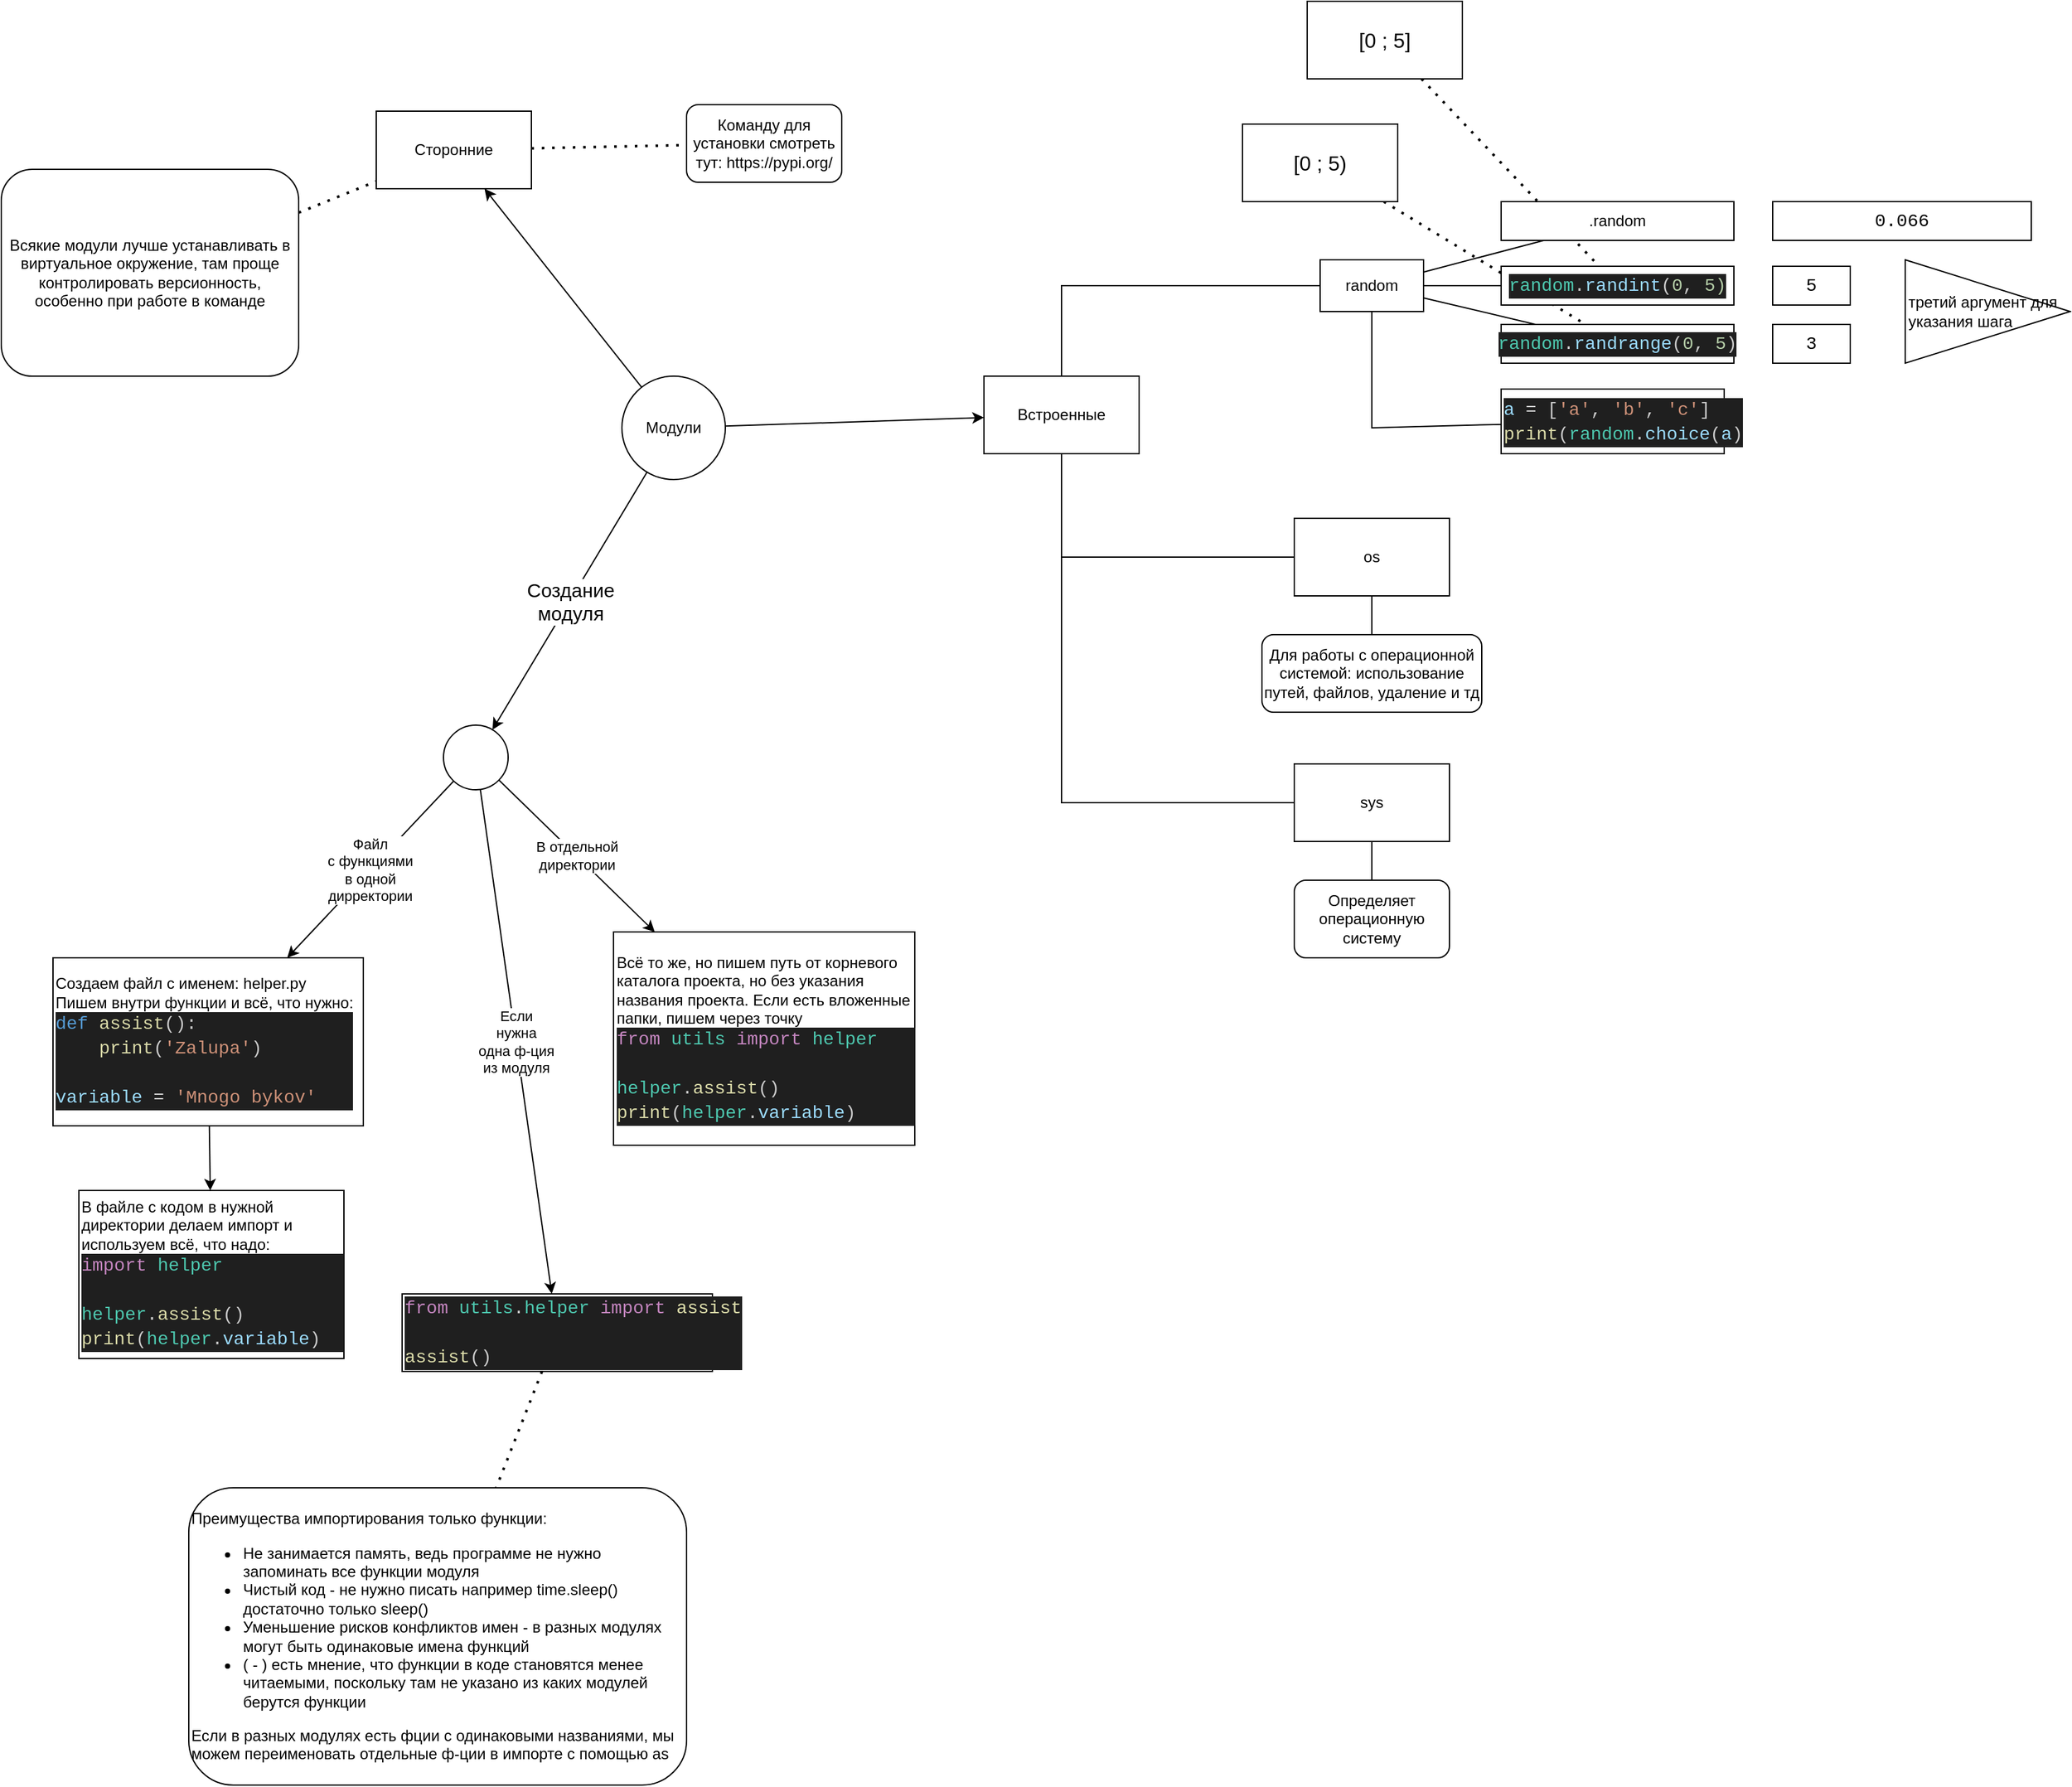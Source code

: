 <mxfile version="26.0.4">
  <diagram name="Страница — 1" id="pVD0GteFb3Y1jPcfT5vK">
    <mxGraphModel dx="1619" dy="1105" grid="1" gridSize="10" guides="1" tooltips="1" connect="1" arrows="1" fold="1" page="1" pageScale="1" pageWidth="827" pageHeight="1169" math="0" shadow="0">
      <root>
        <mxCell id="0" />
        <mxCell id="1" parent="0" />
        <mxCell id="RFbKVdMYS6WmCdqGn8fj-1" value="" style="endArrow=none;dashed=1;html=1;dashPattern=1 3;strokeWidth=2;rounded=0;" parent="1" source="RFbKVdMYS6WmCdqGn8fj-10" target="RFbKVdMYS6WmCdqGn8fj-9" edge="1">
          <mxGeometry width="50" height="50" relative="1" as="geometry">
            <mxPoint x="450" y="530" as="sourcePoint" />
            <mxPoint x="500" y="480" as="targetPoint" />
          </mxGeometry>
        </mxCell>
        <mxCell id="RFbKVdMYS6WmCdqGn8fj-2" value="" style="endArrow=none;dashed=1;html=1;dashPattern=1 3;strokeWidth=2;rounded=0;" parent="1" source="RFbKVdMYS6WmCdqGn8fj-11" target="RFbKVdMYS6WmCdqGn8fj-5" edge="1">
          <mxGeometry width="50" height="50" relative="1" as="geometry">
            <mxPoint x="328.333" y="80" as="sourcePoint" />
            <mxPoint x="500" y="480" as="targetPoint" />
          </mxGeometry>
        </mxCell>
        <mxCell id="RFbKVdMYS6WmCdqGn8fj-3" value="Модули" style="ellipse;whiteSpace=wrap;html=1;aspect=fixed;" parent="1" vertex="1">
          <mxGeometry x="-300" y="300" width="80" height="80" as="geometry" />
        </mxCell>
        <mxCell id="RFbKVdMYS6WmCdqGn8fj-4" value="random" style="rounded=0;whiteSpace=wrap;html=1;" parent="1" vertex="1">
          <mxGeometry x="240" y="210" width="80" height="40" as="geometry" />
        </mxCell>
        <mxCell id="RFbKVdMYS6WmCdqGn8fj-5" value="&lt;div style=&quot;color: rgb(204, 204, 204); background-color: rgb(31, 31, 31); font-family: Consolas, &amp;quot;Courier New&amp;quot;, monospace; font-size: 14px; line-height: 19px; white-space: pre;&quot;&gt;&lt;span style=&quot;color: rgb(78, 201, 176);&quot;&gt;random&lt;/span&gt;.&lt;span style=&quot;color: rgb(156, 220, 254);&quot;&gt;randint&lt;/span&gt;(&lt;span style=&quot;color: rgb(181, 206, 168);&quot;&gt;0&lt;/span&gt;, &lt;span style=&quot;color: rgb(181, 206, 168);&quot;&gt;5)&lt;/span&gt;&lt;/div&gt;" style="rounded=0;whiteSpace=wrap;html=1;" parent="1" vertex="1">
          <mxGeometry x="380" y="215" width="180" height="30" as="geometry" />
        </mxCell>
        <mxCell id="RFbKVdMYS6WmCdqGn8fj-6" value=".random" style="rounded=0;whiteSpace=wrap;html=1;" parent="1" vertex="1">
          <mxGeometry x="380" y="165" width="180" height="30" as="geometry" />
        </mxCell>
        <mxCell id="RFbKVdMYS6WmCdqGn8fj-7" value="&lt;span style=&quot;font-family: Consolas, &amp;quot;Courier New&amp;quot;, monospace; font-size: 14px; text-align: start; white-space: pre;&quot;&gt;0.066&lt;/span&gt;" style="rounded=0;whiteSpace=wrap;html=1;fontColor=default;" parent="1" vertex="1">
          <mxGeometry x="590" y="165" width="200" height="30" as="geometry" />
        </mxCell>
        <mxCell id="RFbKVdMYS6WmCdqGn8fj-8" value="&lt;span style=&quot;font-family: Consolas, &amp;quot;Courier New&amp;quot;, monospace; font-size: 14px; text-align: start; white-space: pre;&quot;&gt;5&lt;/span&gt;" style="rounded=0;whiteSpace=wrap;html=1;fontColor=default;" parent="1" vertex="1">
          <mxGeometry x="590" y="215" width="60" height="30" as="geometry" />
        </mxCell>
        <mxCell id="RFbKVdMYS6WmCdqGn8fj-9" value="&lt;div style=&quot;color: rgb(204, 204, 204); background-color: rgb(31, 31, 31); font-family: Consolas, &amp;quot;Courier New&amp;quot;, monospace; font-size: 14px; line-height: 19px; white-space: pre;&quot;&gt;&lt;div style=&quot;color: rgb(204, 204, 204); background-color: rgb(31, 31, 31); line-height: 19px;&quot;&gt;&lt;span style=&quot;color: #4ec9b0;&quot;&gt;random&lt;/span&gt;.&lt;span style=&quot;color: #9cdcfe;&quot;&gt;randrange&lt;/span&gt;(&lt;span style=&quot;color: #b5cea8;&quot;&gt;0&lt;/span&gt;, &lt;span style=&quot;color: #b5cea8;&quot;&gt;5&lt;/span&gt;)&lt;/div&gt;&lt;/div&gt;" style="rounded=0;whiteSpace=wrap;html=1;" parent="1" vertex="1">
          <mxGeometry x="380" y="260" width="180" height="30" as="geometry" />
        </mxCell>
        <mxCell id="RFbKVdMYS6WmCdqGn8fj-10" value="[0 ; 5)" style="rounded=0;whiteSpace=wrap;html=1;fontSize=16;" parent="1" vertex="1">
          <mxGeometry x="180" y="105" width="120" height="60" as="geometry" />
        </mxCell>
        <mxCell id="RFbKVdMYS6WmCdqGn8fj-11" value="[0 ; 5]" style="rounded=0;whiteSpace=wrap;html=1;fontSize=16;" parent="1" vertex="1">
          <mxGeometry x="230" y="10" width="120" height="60" as="geometry" />
        </mxCell>
        <mxCell id="RFbKVdMYS6WmCdqGn8fj-12" value="&lt;span style=&quot;font-family: Consolas, &amp;quot;Courier New&amp;quot;, monospace; font-size: 14px; text-align: start; white-space: pre;&quot;&gt;3&lt;/span&gt;" style="rounded=0;whiteSpace=wrap;html=1;fontColor=default;" parent="1" vertex="1">
          <mxGeometry x="590" y="260" width="60" height="30" as="geometry" />
        </mxCell>
        <mxCell id="RFbKVdMYS6WmCdqGn8fj-13" value="третий аргумент для указания шага" style="triangle;whiteSpace=wrap;html=1;align=left;" parent="1" vertex="1">
          <mxGeometry x="692.5" y="210" width="127.5" height="80" as="geometry" />
        </mxCell>
        <mxCell id="RFbKVdMYS6WmCdqGn8fj-14" value="" style="endArrow=none;html=1;rounded=0;" parent="1" source="RFbKVdMYS6WmCdqGn8fj-4" target="RFbKVdMYS6WmCdqGn8fj-6" edge="1">
          <mxGeometry width="50" height="50" relative="1" as="geometry">
            <mxPoint x="450" y="530" as="sourcePoint" />
            <mxPoint x="500" y="480" as="targetPoint" />
          </mxGeometry>
        </mxCell>
        <mxCell id="RFbKVdMYS6WmCdqGn8fj-15" value="" style="endArrow=none;html=1;rounded=0;" parent="1" source="RFbKVdMYS6WmCdqGn8fj-4" target="RFbKVdMYS6WmCdqGn8fj-5" edge="1">
          <mxGeometry width="50" height="50" relative="1" as="geometry">
            <mxPoint x="330" y="229" as="sourcePoint" />
            <mxPoint x="423" y="205" as="targetPoint" />
          </mxGeometry>
        </mxCell>
        <mxCell id="RFbKVdMYS6WmCdqGn8fj-16" value="" style="endArrow=none;html=1;rounded=0;" parent="1" source="RFbKVdMYS6WmCdqGn8fj-4" target="RFbKVdMYS6WmCdqGn8fj-9" edge="1">
          <mxGeometry width="50" height="50" relative="1" as="geometry">
            <mxPoint x="330" y="240" as="sourcePoint" />
            <mxPoint x="390" y="240" as="targetPoint" />
          </mxGeometry>
        </mxCell>
        <mxCell id="RFbKVdMYS6WmCdqGn8fj-17" value="&lt;div style=&quot;color: rgb(204, 204, 204); background-color: rgb(31, 31, 31); font-family: Consolas, &amp;quot;Courier New&amp;quot;, monospace; font-size: 14px; line-height: 19px; white-space: pre;&quot;&gt;&lt;div&gt;&lt;span style=&quot;color: rgb(156, 220, 254);&quot;&gt;a&lt;/span&gt; &lt;span style=&quot;color: rgb(212, 212, 212);&quot;&gt;=&lt;/span&gt; [&lt;span style=&quot;color: rgb(206, 145, 120);&quot;&gt;&#39;a&#39;&lt;/span&gt;, &lt;span style=&quot;color: rgb(206, 145, 120);&quot;&gt;&#39;b&#39;&lt;/span&gt;, &lt;span style=&quot;color: rgb(206, 145, 120);&quot;&gt;&#39;c&#39;&lt;/span&gt;]&lt;/div&gt;&lt;div&gt;&lt;span style=&quot;color: rgb(220, 220, 170);&quot;&gt;print&lt;/span&gt;(&lt;span style=&quot;color: rgb(78, 201, 176);&quot;&gt;random&lt;/span&gt;.&lt;span style=&quot;color: rgb(156, 220, 254);&quot;&gt;choice&lt;/span&gt;(&lt;span style=&quot;color: rgb(156, 220, 254);&quot;&gt;a&lt;/span&gt;)&lt;/div&gt;&lt;/div&gt;" style="rounded=0;whiteSpace=wrap;html=1;align=left;" parent="1" vertex="1">
          <mxGeometry x="380" y="310" width="172.5" height="50" as="geometry" />
        </mxCell>
        <mxCell id="RFbKVdMYS6WmCdqGn8fj-18" value="" style="endArrow=none;html=1;rounded=0;" parent="1" source="RFbKVdMYS6WmCdqGn8fj-4" target="RFbKVdMYS6WmCdqGn8fj-17" edge="1">
          <mxGeometry width="50" height="50" relative="1" as="geometry">
            <mxPoint x="450" y="530" as="sourcePoint" />
            <mxPoint x="500" y="480" as="targetPoint" />
            <Array as="points">
              <mxPoint x="280" y="340" />
            </Array>
          </mxGeometry>
        </mxCell>
        <mxCell id="RFbKVdMYS6WmCdqGn8fj-19" value="" style="endArrow=none;html=1;rounded=0;" parent="1" source="RFbKVdMYS6WmCdqGn8fj-28" target="RFbKVdMYS6WmCdqGn8fj-4" edge="1">
          <mxGeometry width="50" height="50" relative="1" as="geometry">
            <mxPoint x="330" y="630" as="sourcePoint" />
            <mxPoint x="380" y="580" as="targetPoint" />
            <Array as="points">
              <mxPoint x="40" y="230" />
            </Array>
          </mxGeometry>
        </mxCell>
        <mxCell id="RFbKVdMYS6WmCdqGn8fj-20" value="os" style="rounded=0;whiteSpace=wrap;html=1;" parent="1" vertex="1">
          <mxGeometry x="220" y="410" width="120" height="60" as="geometry" />
        </mxCell>
        <mxCell id="RFbKVdMYS6WmCdqGn8fj-21" value="Для работы с операционной системой: использование путей, файлов, удаление и тд" style="rounded=1;whiteSpace=wrap;html=1;" parent="1" vertex="1">
          <mxGeometry x="195" y="500" width="170" height="60" as="geometry" />
        </mxCell>
        <mxCell id="RFbKVdMYS6WmCdqGn8fj-22" value="" style="endArrow=none;html=1;rounded=0;" parent="1" source="RFbKVdMYS6WmCdqGn8fj-28" target="RFbKVdMYS6WmCdqGn8fj-20" edge="1">
          <mxGeometry width="50" height="50" relative="1" as="geometry">
            <mxPoint x="70" y="570" as="sourcePoint" />
            <mxPoint x="120" y="520" as="targetPoint" />
            <Array as="points">
              <mxPoint x="40" y="440" />
            </Array>
          </mxGeometry>
        </mxCell>
        <mxCell id="RFbKVdMYS6WmCdqGn8fj-23" value="sys" style="rounded=0;whiteSpace=wrap;html=1;" parent="1" vertex="1">
          <mxGeometry x="220" y="600" width="120" height="60" as="geometry" />
        </mxCell>
        <mxCell id="RFbKVdMYS6WmCdqGn8fj-24" value="Определяет операционную систему" style="rounded=1;whiteSpace=wrap;html=1;" parent="1" vertex="1">
          <mxGeometry x="220" y="690" width="120" height="60" as="geometry" />
        </mxCell>
        <mxCell id="RFbKVdMYS6WmCdqGn8fj-25" value="" style="endArrow=none;html=1;rounded=0;" parent="1" source="RFbKVdMYS6WmCdqGn8fj-23" target="RFbKVdMYS6WmCdqGn8fj-28" edge="1">
          <mxGeometry width="50" height="50" relative="1" as="geometry">
            <mxPoint x="70" y="570" as="sourcePoint" />
            <mxPoint x="120" y="520" as="targetPoint" />
            <Array as="points">
              <mxPoint x="40" y="630" />
            </Array>
          </mxGeometry>
        </mxCell>
        <mxCell id="RFbKVdMYS6WmCdqGn8fj-26" value="" style="endArrow=none;html=1;rounded=0;" parent="1" source="RFbKVdMYS6WmCdqGn8fj-21" target="RFbKVdMYS6WmCdqGn8fj-20" edge="1">
          <mxGeometry width="50" height="50" relative="1" as="geometry">
            <mxPoint x="70" y="570" as="sourcePoint" />
            <mxPoint x="120" y="520" as="targetPoint" />
          </mxGeometry>
        </mxCell>
        <mxCell id="RFbKVdMYS6WmCdqGn8fj-27" value="" style="endArrow=none;html=1;rounded=0;" parent="1" source="RFbKVdMYS6WmCdqGn8fj-24" target="RFbKVdMYS6WmCdqGn8fj-23" edge="1">
          <mxGeometry width="50" height="50" relative="1" as="geometry">
            <mxPoint x="290" y="510" as="sourcePoint" />
            <mxPoint x="290" y="480" as="targetPoint" />
          </mxGeometry>
        </mxCell>
        <mxCell id="RFbKVdMYS6WmCdqGn8fj-28" value="Встроенные" style="rounded=0;whiteSpace=wrap;html=1;" parent="1" vertex="1">
          <mxGeometry x="-20" y="300" width="120" height="60" as="geometry" />
        </mxCell>
        <mxCell id="RFbKVdMYS6WmCdqGn8fj-29" value="" style="endArrow=classic;html=1;rounded=0;" parent="1" source="RFbKVdMYS6WmCdqGn8fj-3" target="RFbKVdMYS6WmCdqGn8fj-28" edge="1">
          <mxGeometry width="50" height="50" relative="1" as="geometry">
            <mxPoint x="-190" y="490" as="sourcePoint" />
            <mxPoint x="-140" y="440" as="targetPoint" />
          </mxGeometry>
        </mxCell>
        <mxCell id="RFbKVdMYS6WmCdqGn8fj-30" value="Сторонние" style="rounded=0;whiteSpace=wrap;html=1;" parent="1" vertex="1">
          <mxGeometry x="-490" y="95" width="120" height="60" as="geometry" />
        </mxCell>
        <mxCell id="RFbKVdMYS6WmCdqGn8fj-31" value="" style="endArrow=classic;html=1;rounded=0;" parent="1" source="RFbKVdMYS6WmCdqGn8fj-3" target="RFbKVdMYS6WmCdqGn8fj-30" edge="1">
          <mxGeometry width="50" height="50" relative="1" as="geometry">
            <mxPoint x="-190" y="490" as="sourcePoint" />
            <mxPoint x="-140" y="440" as="targetPoint" />
          </mxGeometry>
        </mxCell>
        <mxCell id="sEicUjzaIH7FXDkEYWHz-1" value="Команду для установки смотреть тут:&amp;nbsp;https://pypi.org/" style="rounded=1;whiteSpace=wrap;html=1;" vertex="1" parent="1">
          <mxGeometry x="-250" y="90" width="120" height="60" as="geometry" />
        </mxCell>
        <mxCell id="sEicUjzaIH7FXDkEYWHz-2" value="" style="endArrow=none;dashed=1;html=1;dashPattern=1 3;strokeWidth=2;rounded=0;" edge="1" parent="1" source="RFbKVdMYS6WmCdqGn8fj-30" target="sEicUjzaIH7FXDkEYWHz-1">
          <mxGeometry width="50" height="50" relative="1" as="geometry">
            <mxPoint x="-500" y="45" as="sourcePoint" />
            <mxPoint x="-450" y="-5" as="targetPoint" />
          </mxGeometry>
        </mxCell>
        <mxCell id="sEicUjzaIH7FXDkEYWHz-3" value="Всякие модули лучше устанавливать в виртуальное окружение, там проще контролировать версионность, особенно при работе в команде" style="rounded=1;whiteSpace=wrap;html=1;" vertex="1" parent="1">
          <mxGeometry x="-780" y="140" width="230" height="160" as="geometry" />
        </mxCell>
        <mxCell id="sEicUjzaIH7FXDkEYWHz-4" value="" style="endArrow=none;dashed=1;html=1;dashPattern=1 3;strokeWidth=2;rounded=0;" edge="1" parent="1" source="sEicUjzaIH7FXDkEYWHz-3" target="RFbKVdMYS6WmCdqGn8fj-30">
          <mxGeometry width="50" height="50" relative="1" as="geometry">
            <mxPoint x="-510" y="430" as="sourcePoint" />
            <mxPoint x="-460" y="380" as="targetPoint" />
          </mxGeometry>
        </mxCell>
        <mxCell id="sEicUjzaIH7FXDkEYWHz-5" value="Создание&lt;div&gt;модуля&lt;/div&gt;" style="endArrow=classic;html=1;rounded=0;fontSize=15;" edge="1" parent="1" source="RFbKVdMYS6WmCdqGn8fj-3" target="sEicUjzaIH7FXDkEYWHz-6">
          <mxGeometry width="50" height="50" relative="1" as="geometry">
            <mxPoint x="-510" y="430" as="sourcePoint" />
            <mxPoint x="-480" y="540" as="targetPoint" />
          </mxGeometry>
        </mxCell>
        <mxCell id="sEicUjzaIH7FXDkEYWHz-6" value="" style="ellipse;whiteSpace=wrap;html=1;aspect=fixed;" vertex="1" parent="1">
          <mxGeometry x="-438" y="570" width="50" height="50" as="geometry" />
        </mxCell>
        <mxCell id="sEicUjzaIH7FXDkEYWHz-7" value="Файл&lt;div&gt;с функциями&lt;/div&gt;&lt;div&gt;в одной&lt;/div&gt;&lt;div&gt;дирректории&lt;/div&gt;" style="endArrow=classic;html=1;rounded=0;" edge="1" parent="1" source="sEicUjzaIH7FXDkEYWHz-6" target="sEicUjzaIH7FXDkEYWHz-8">
          <mxGeometry width="50" height="50" relative="1" as="geometry">
            <mxPoint x="-550" y="670" as="sourcePoint" />
            <mxPoint x="-660" y="780" as="targetPoint" />
          </mxGeometry>
        </mxCell>
        <mxCell id="sEicUjzaIH7FXDkEYWHz-8" value="Создаем файл с именем: helper.py&lt;div&gt;Пишем внутри функции и всё, что нужно:&lt;/div&gt;&lt;div&gt;&lt;div style=&quot;color: rgb(204, 204, 204); background-color: rgb(31, 31, 31); font-family: Consolas, &amp;quot;Courier New&amp;quot;, monospace; font-size: 14px; line-height: 19px; white-space: pre;&quot;&gt;&lt;div&gt;&lt;span style=&quot;color: #569cd6;&quot;&gt;def&lt;/span&gt; &lt;span style=&quot;color: #dcdcaa;&quot;&gt;assist&lt;/span&gt;():&lt;/div&gt;&lt;div&gt;&amp;nbsp; &amp;nbsp; &lt;span style=&quot;color: #dcdcaa;&quot;&gt;print&lt;/span&gt;(&lt;span style=&quot;color: #ce9178;&quot;&gt;&#39;Zalupa&#39;&lt;/span&gt;)&lt;/div&gt;&lt;br&gt;&lt;div&gt;&lt;span style=&quot;color: #9cdcfe;&quot;&gt;variable&lt;/span&gt; &lt;span style=&quot;color: #d4d4d4;&quot;&gt;=&lt;/span&gt; &lt;span style=&quot;color: #ce9178;&quot;&gt;&#39;Mnogo bykov&#39;&lt;/span&gt;&lt;/div&gt;&lt;/div&gt;&lt;/div&gt;" style="rounded=0;whiteSpace=wrap;html=1;align=left;" vertex="1" parent="1">
          <mxGeometry x="-740" y="750" width="240" height="130" as="geometry" />
        </mxCell>
        <mxCell id="sEicUjzaIH7FXDkEYWHz-9" value="" style="endArrow=classic;html=1;rounded=0;" edge="1" parent="1" source="sEicUjzaIH7FXDkEYWHz-8" target="sEicUjzaIH7FXDkEYWHz-10">
          <mxGeometry width="50" height="50" relative="1" as="geometry">
            <mxPoint x="-550" y="670" as="sourcePoint" />
            <mxPoint x="-620" y="960" as="targetPoint" />
          </mxGeometry>
        </mxCell>
        <mxCell id="sEicUjzaIH7FXDkEYWHz-10" value="В файле с кодом в нужной директории делаем импорт и используем всё, что надо:&lt;div&gt;&lt;div style=&quot;color: rgb(204, 204, 204); background-color: rgb(31, 31, 31); font-family: Consolas, &amp;quot;Courier New&amp;quot;, monospace; font-size: 14px; line-height: 19px; white-space: pre;&quot;&gt;&lt;div style=&quot;color: rgb(204, 204, 204); background-color: rgb(31, 31, 31); line-height: 19px;&quot;&gt;&lt;div&gt;&lt;span style=&quot;color: #c586c0;&quot;&gt;import&lt;/span&gt; &lt;span style=&quot;color: #4ec9b0;&quot;&gt;helper&lt;/span&gt;&lt;/div&gt;&lt;br&gt;&lt;div&gt;&lt;span style=&quot;color: #4ec9b0;&quot;&gt;helper&lt;/span&gt;.&lt;span style=&quot;color: #dcdcaa;&quot;&gt;assist&lt;/span&gt;()&lt;/div&gt;&lt;div&gt;&lt;span style=&quot;color: #dcdcaa;&quot;&gt;print&lt;/span&gt;(&lt;span style=&quot;color: #4ec9b0;&quot;&gt;helper&lt;/span&gt;.&lt;span style=&quot;color: #9cdcfe;&quot;&gt;variable&lt;/span&gt;)&lt;/div&gt;&lt;/div&gt;&lt;/div&gt;&lt;/div&gt;" style="rounded=0;whiteSpace=wrap;html=1;align=left;" vertex="1" parent="1">
          <mxGeometry x="-720" y="930" width="205" height="130" as="geometry" />
        </mxCell>
        <mxCell id="sEicUjzaIH7FXDkEYWHz-11" value="В отдельной&lt;div&gt;директории&lt;/div&gt;" style="endArrow=classic;html=1;rounded=0;" edge="1" parent="1" source="sEicUjzaIH7FXDkEYWHz-6" target="sEicUjzaIH7FXDkEYWHz-12">
          <mxGeometry width="50" height="50" relative="1" as="geometry">
            <mxPoint x="-550" y="670" as="sourcePoint" />
            <mxPoint x="-300" y="760" as="targetPoint" />
          </mxGeometry>
        </mxCell>
        <mxCell id="sEicUjzaIH7FXDkEYWHz-12" value="Всё то же, но пишем путь от корневого каталога проекта, но без указания названия проекта. Если есть вложенные папки, пишем через точку&lt;br&gt;&lt;div&gt;&lt;div style=&quot;color: rgb(204, 204, 204); background-color: rgb(31, 31, 31); font-family: Consolas, &amp;quot;Courier New&amp;quot;, monospace; font-size: 14px; line-height: 19px; white-space: pre;&quot;&gt;&lt;div&gt;&lt;span style=&quot;color: #c586c0;&quot;&gt;from&lt;/span&gt; &lt;span style=&quot;color: #4ec9b0;&quot;&gt;utils&lt;/span&gt; &lt;span style=&quot;color: #c586c0;&quot;&gt;import&lt;/span&gt; &lt;span style=&quot;color: #4ec9b0;&quot;&gt;helper&lt;/span&gt;&lt;/div&gt;&lt;br&gt;&lt;div&gt;&lt;span style=&quot;color: #4ec9b0;&quot;&gt;helper&lt;/span&gt;.&lt;span style=&quot;color: #dcdcaa;&quot;&gt;assist&lt;/span&gt;()&lt;/div&gt;&lt;div&gt;&lt;span style=&quot;color: #dcdcaa;&quot;&gt;print&lt;/span&gt;(&lt;span style=&quot;color: #4ec9b0;&quot;&gt;helper&lt;/span&gt;.&lt;span style=&quot;color: #9cdcfe;&quot;&gt;variable&lt;/span&gt;)&lt;/div&gt;&lt;/div&gt;&lt;/div&gt;" style="rounded=0;whiteSpace=wrap;html=1;align=left;" vertex="1" parent="1">
          <mxGeometry x="-306.5" y="730" width="233" height="165" as="geometry" />
        </mxCell>
        <mxCell id="sEicUjzaIH7FXDkEYWHz-13" value="Если&lt;div&gt;нужна&lt;/div&gt;&lt;div&gt;одна ф-ция&lt;/div&gt;&lt;div&gt;из модуля&lt;/div&gt;" style="endArrow=classic;html=1;rounded=0;" edge="1" parent="1" source="sEicUjzaIH7FXDkEYWHz-6" target="sEicUjzaIH7FXDkEYWHz-14">
          <mxGeometry width="50" height="50" relative="1" as="geometry">
            <mxPoint x="-550" y="670" as="sourcePoint" />
            <mxPoint x="-390" y="970" as="targetPoint" />
          </mxGeometry>
        </mxCell>
        <mxCell id="sEicUjzaIH7FXDkEYWHz-14" value="&lt;div style=&quot;color: rgb(204, 204, 204); background-color: rgb(31, 31, 31); font-family: Consolas, &amp;quot;Courier New&amp;quot;, monospace; font-size: 14px; line-height: 19px; white-space: pre;&quot;&gt;&lt;div&gt;&lt;span style=&quot;color: #c586c0;&quot;&gt;from&lt;/span&gt; &lt;span style=&quot;color: #4ec9b0;&quot;&gt;utils&lt;/span&gt;.&lt;span style=&quot;color: #4ec9b0;&quot;&gt;helper&lt;/span&gt; &lt;span style=&quot;color: #c586c0;&quot;&gt;import&lt;/span&gt; &lt;span style=&quot;color: #dcdcaa;&quot;&gt;assist&lt;/span&gt;&lt;/div&gt;&lt;br&gt;&lt;div&gt;&lt;span style=&quot;color: #dcdcaa;&quot;&gt;assist&lt;/span&gt;()&lt;/div&gt;&lt;/div&gt;" style="rounded=0;whiteSpace=wrap;html=1;align=left;" vertex="1" parent="1">
          <mxGeometry x="-470" y="1010" width="240" height="60" as="geometry" />
        </mxCell>
        <mxCell id="sEicUjzaIH7FXDkEYWHz-15" value="Преимущества импортирования только функции:&lt;div&gt;&lt;ul&gt;&lt;li&gt;Не занимается память, ведь программе не нужно запоминать все функции модуля&lt;/li&gt;&lt;li&gt;Чистый код - не нужно писать например time.sleep()&lt;br&gt;достаточно только sleep()&lt;/li&gt;&lt;li&gt;Уменьшение рисков конфликтов имен - в разных модулях могут быть одинаковые имена функций&lt;/li&gt;&lt;li&gt;( - ) есть мнение, что функции в коде становятся менее читаемыми, поскольку там не указано из каких модулей берутся функции&lt;/li&gt;&lt;/ul&gt;&lt;div&gt;Если в разных модулях есть фции с одинаковыми названиями, мы можем переименовать отдельные ф-ции в импорте с помощью as&lt;/div&gt;&lt;/div&gt;" style="rounded=1;whiteSpace=wrap;html=1;align=left;" vertex="1" parent="1">
          <mxGeometry x="-635" y="1160" width="385" height="230" as="geometry" />
        </mxCell>
        <mxCell id="sEicUjzaIH7FXDkEYWHz-16" value="" style="endArrow=none;dashed=1;html=1;dashPattern=1 3;strokeWidth=2;rounded=0;" edge="1" parent="1" source="sEicUjzaIH7FXDkEYWHz-14" target="sEicUjzaIH7FXDkEYWHz-15">
          <mxGeometry width="50" height="50" relative="1" as="geometry">
            <mxPoint x="-550" y="970" as="sourcePoint" />
            <mxPoint x="-500" y="920" as="targetPoint" />
          </mxGeometry>
        </mxCell>
      </root>
    </mxGraphModel>
  </diagram>
</mxfile>
